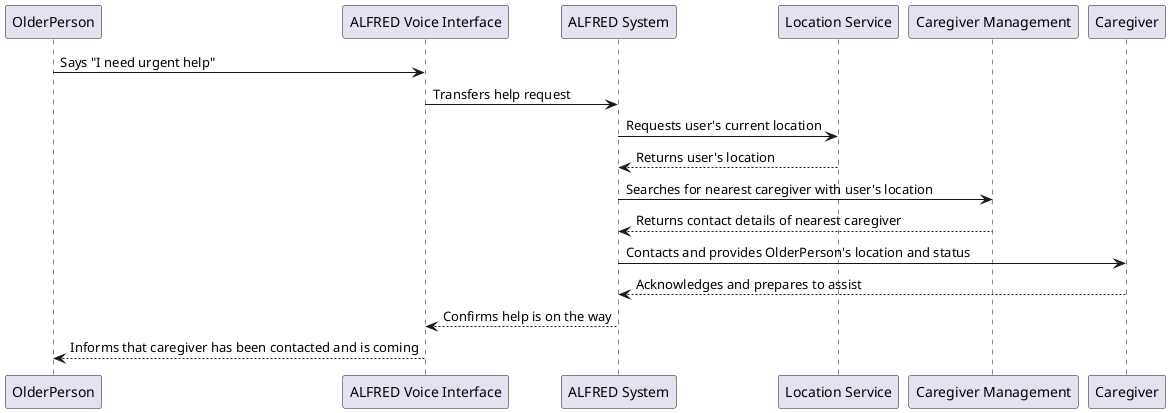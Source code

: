 @startuml
participant OlderPerson
participant "ALFRED Voice Interface" as AVI
participant "ALFRED System" as AS
participant "Location Service" as LS
participant "Caregiver Management" as CM
participant Caregiver

OlderPerson -> AVI: Says "I need urgent help"
AVI -> AS: Transfers help request
AS -> LS: Requests user's current location
LS --> AS: Returns user's location
AS -> CM: Searches for nearest caregiver with user's location
CM --> AS: Returns contact details of nearest caregiver
AS -> Caregiver: Contacts and provides OlderPerson's location and status
Caregiver --> AS: Acknowledges and prepares to assist
AS --> AVI: Confirms help is on the way
AVI --> OlderPerson: Informs that caregiver has been contacted and is coming
@enduml